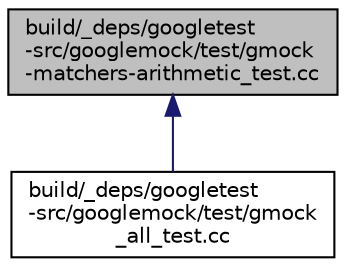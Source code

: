 digraph "build/_deps/googletest-src/googlemock/test/gmock-matchers-arithmetic_test.cc"
{
 // LATEX_PDF_SIZE
  edge [fontname="Helvetica",fontsize="10",labelfontname="Helvetica",labelfontsize="10"];
  node [fontname="Helvetica",fontsize="10",shape=record];
  Node1 [label="build/_deps/googletest\l-src/googlemock/test/gmock\l-matchers-arithmetic_test.cc",height=0.2,width=0.4,color="black", fillcolor="grey75", style="filled", fontcolor="black",tooltip=" "];
  Node1 -> Node2 [dir="back",color="midnightblue",fontsize="10",style="solid",fontname="Helvetica"];
  Node2 [label="build/_deps/googletest\l-src/googlemock/test/gmock\l_all_test.cc",height=0.2,width=0.4,color="black", fillcolor="white", style="filled",URL="$gmock__all__test_8cc.html",tooltip=" "];
}
